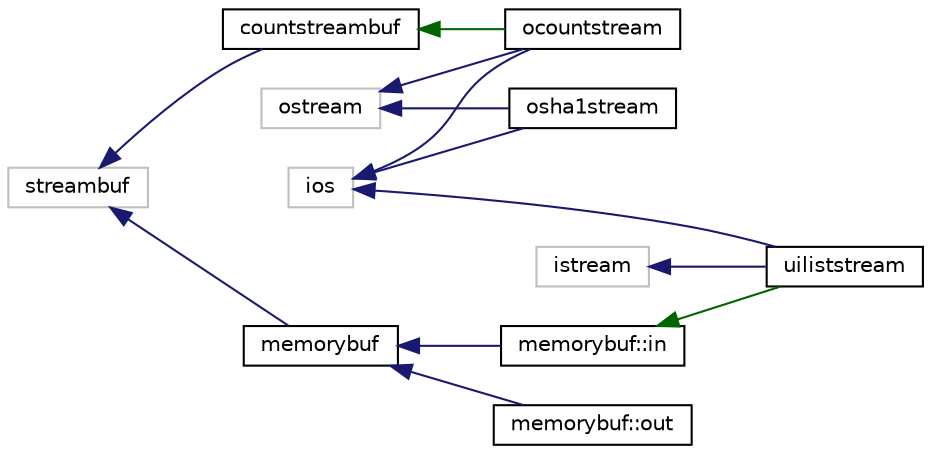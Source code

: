 digraph "Graphical Class Hierarchy"
{
  bgcolor="transparent";
  edge [fontname="Helvetica",fontsize="10",labelfontname="Helvetica",labelfontsize="10"];
  node [fontname="Helvetica",fontsize="10",shape=record];
  rankdir="LR";
  Node1 [label="ios",height=0.2,width=0.4,color="grey75"];
  Node1 -> Node2 [dir="back",color="midnightblue",fontsize="10",style="solid",fontname="Helvetica"];
  Node2 [label="ocountstream",height=0.2,width=0.4,color="black",URL="$classFoam_1_1ocountstream.html",tooltip="Trivial output stream for calculating byte counts. "];
  Node1 -> Node3 [dir="back",color="midnightblue",fontsize="10",style="solid",fontname="Helvetica"];
  Node3 [label="osha1stream",height=0.2,width=0.4,color="black",URL="$classFoam_1_1osha1stream.html",tooltip="A basic output stream for calculating SHA1 digests. "];
  Node1 -> Node4 [dir="back",color="midnightblue",fontsize="10",style="solid",fontname="Helvetica"];
  Node4 [label="uiliststream",height=0.2,width=0.4,color="black",URL="$classFoam_1_1uiliststream.html",tooltip="Similar to std::istringstream, but with an externally managed input buffer. "];
  Node5 [label="istream",height=0.2,width=0.4,color="grey75"];
  Node5 -> Node4 [dir="back",color="midnightblue",fontsize="10",style="solid",fontname="Helvetica"];
  Node6 [label="ostream",height=0.2,width=0.4,color="grey75"];
  Node6 -> Node2 [dir="back",color="midnightblue",fontsize="10",style="solid",fontname="Helvetica"];
  Node6 -> Node3 [dir="back",color="midnightblue",fontsize="10",style="solid",fontname="Helvetica"];
  Node7 [label="streambuf",height=0.2,width=0.4,color="grey75"];
  Node7 -> Node8 [dir="back",color="midnightblue",fontsize="10",style="solid",fontname="Helvetica"];
  Node8 [label="countstreambuf",height=0.2,width=0.4,color="black",URL="$classFoam_1_1countstreambuf.html",tooltip="A streambuf class for determining byte counts. "];
  Node8 -> Node2 [dir="back",color="darkgreen",fontsize="10",style="solid",fontname="Helvetica"];
  Node7 -> Node9 [dir="back",color="midnightblue",fontsize="10",style="solid",fontname="Helvetica"];
  Node9 [label="memorybuf",height=0.2,width=0.4,color="black",URL="$classFoam_1_1memorybuf.html",tooltip="A streambuf for memory. "];
  Node9 -> Node10 [dir="back",color="midnightblue",fontsize="10",style="solid",fontname="Helvetica"];
  Node10 [label="memorybuf::in",height=0.2,width=0.4,color="black",URL="$classFoam_1_1memorybuf_1_1in.html",tooltip="An input streambuf for memory access. "];
  Node10 -> Node4 [dir="back",color="darkgreen",fontsize="10",style="solid",fontname="Helvetica"];
  Node9 -> Node11 [dir="back",color="midnightblue",fontsize="10",style="solid",fontname="Helvetica"];
  Node11 [label="memorybuf::out",height=0.2,width=0.4,color="black",URL="$classFoam_1_1memorybuf_1_1out.html",tooltip="An output streambuf for memory access. "];
}

